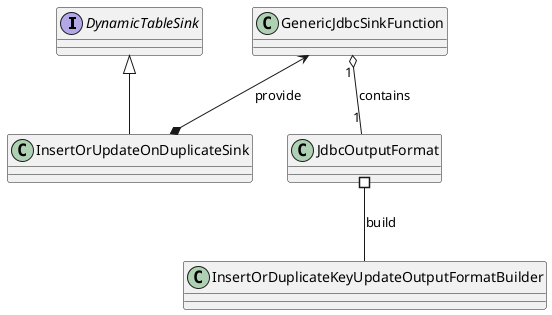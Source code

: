 @startuml
'https://plantuml.com/class-diagram

interface DynamicTableSink

DynamicTableSink <|-- InsertOrUpdateOnDuplicateSink

GenericJdbcSinkFunction <--* InsertOrUpdateOnDuplicateSink : provide

GenericJdbcSinkFunction "1" o-- "1" JdbcOutputFormat: contains

JdbcOutputFormat #-- InsertOrDuplicateKeyUpdateOutputFormatBuilder : build

@enduml